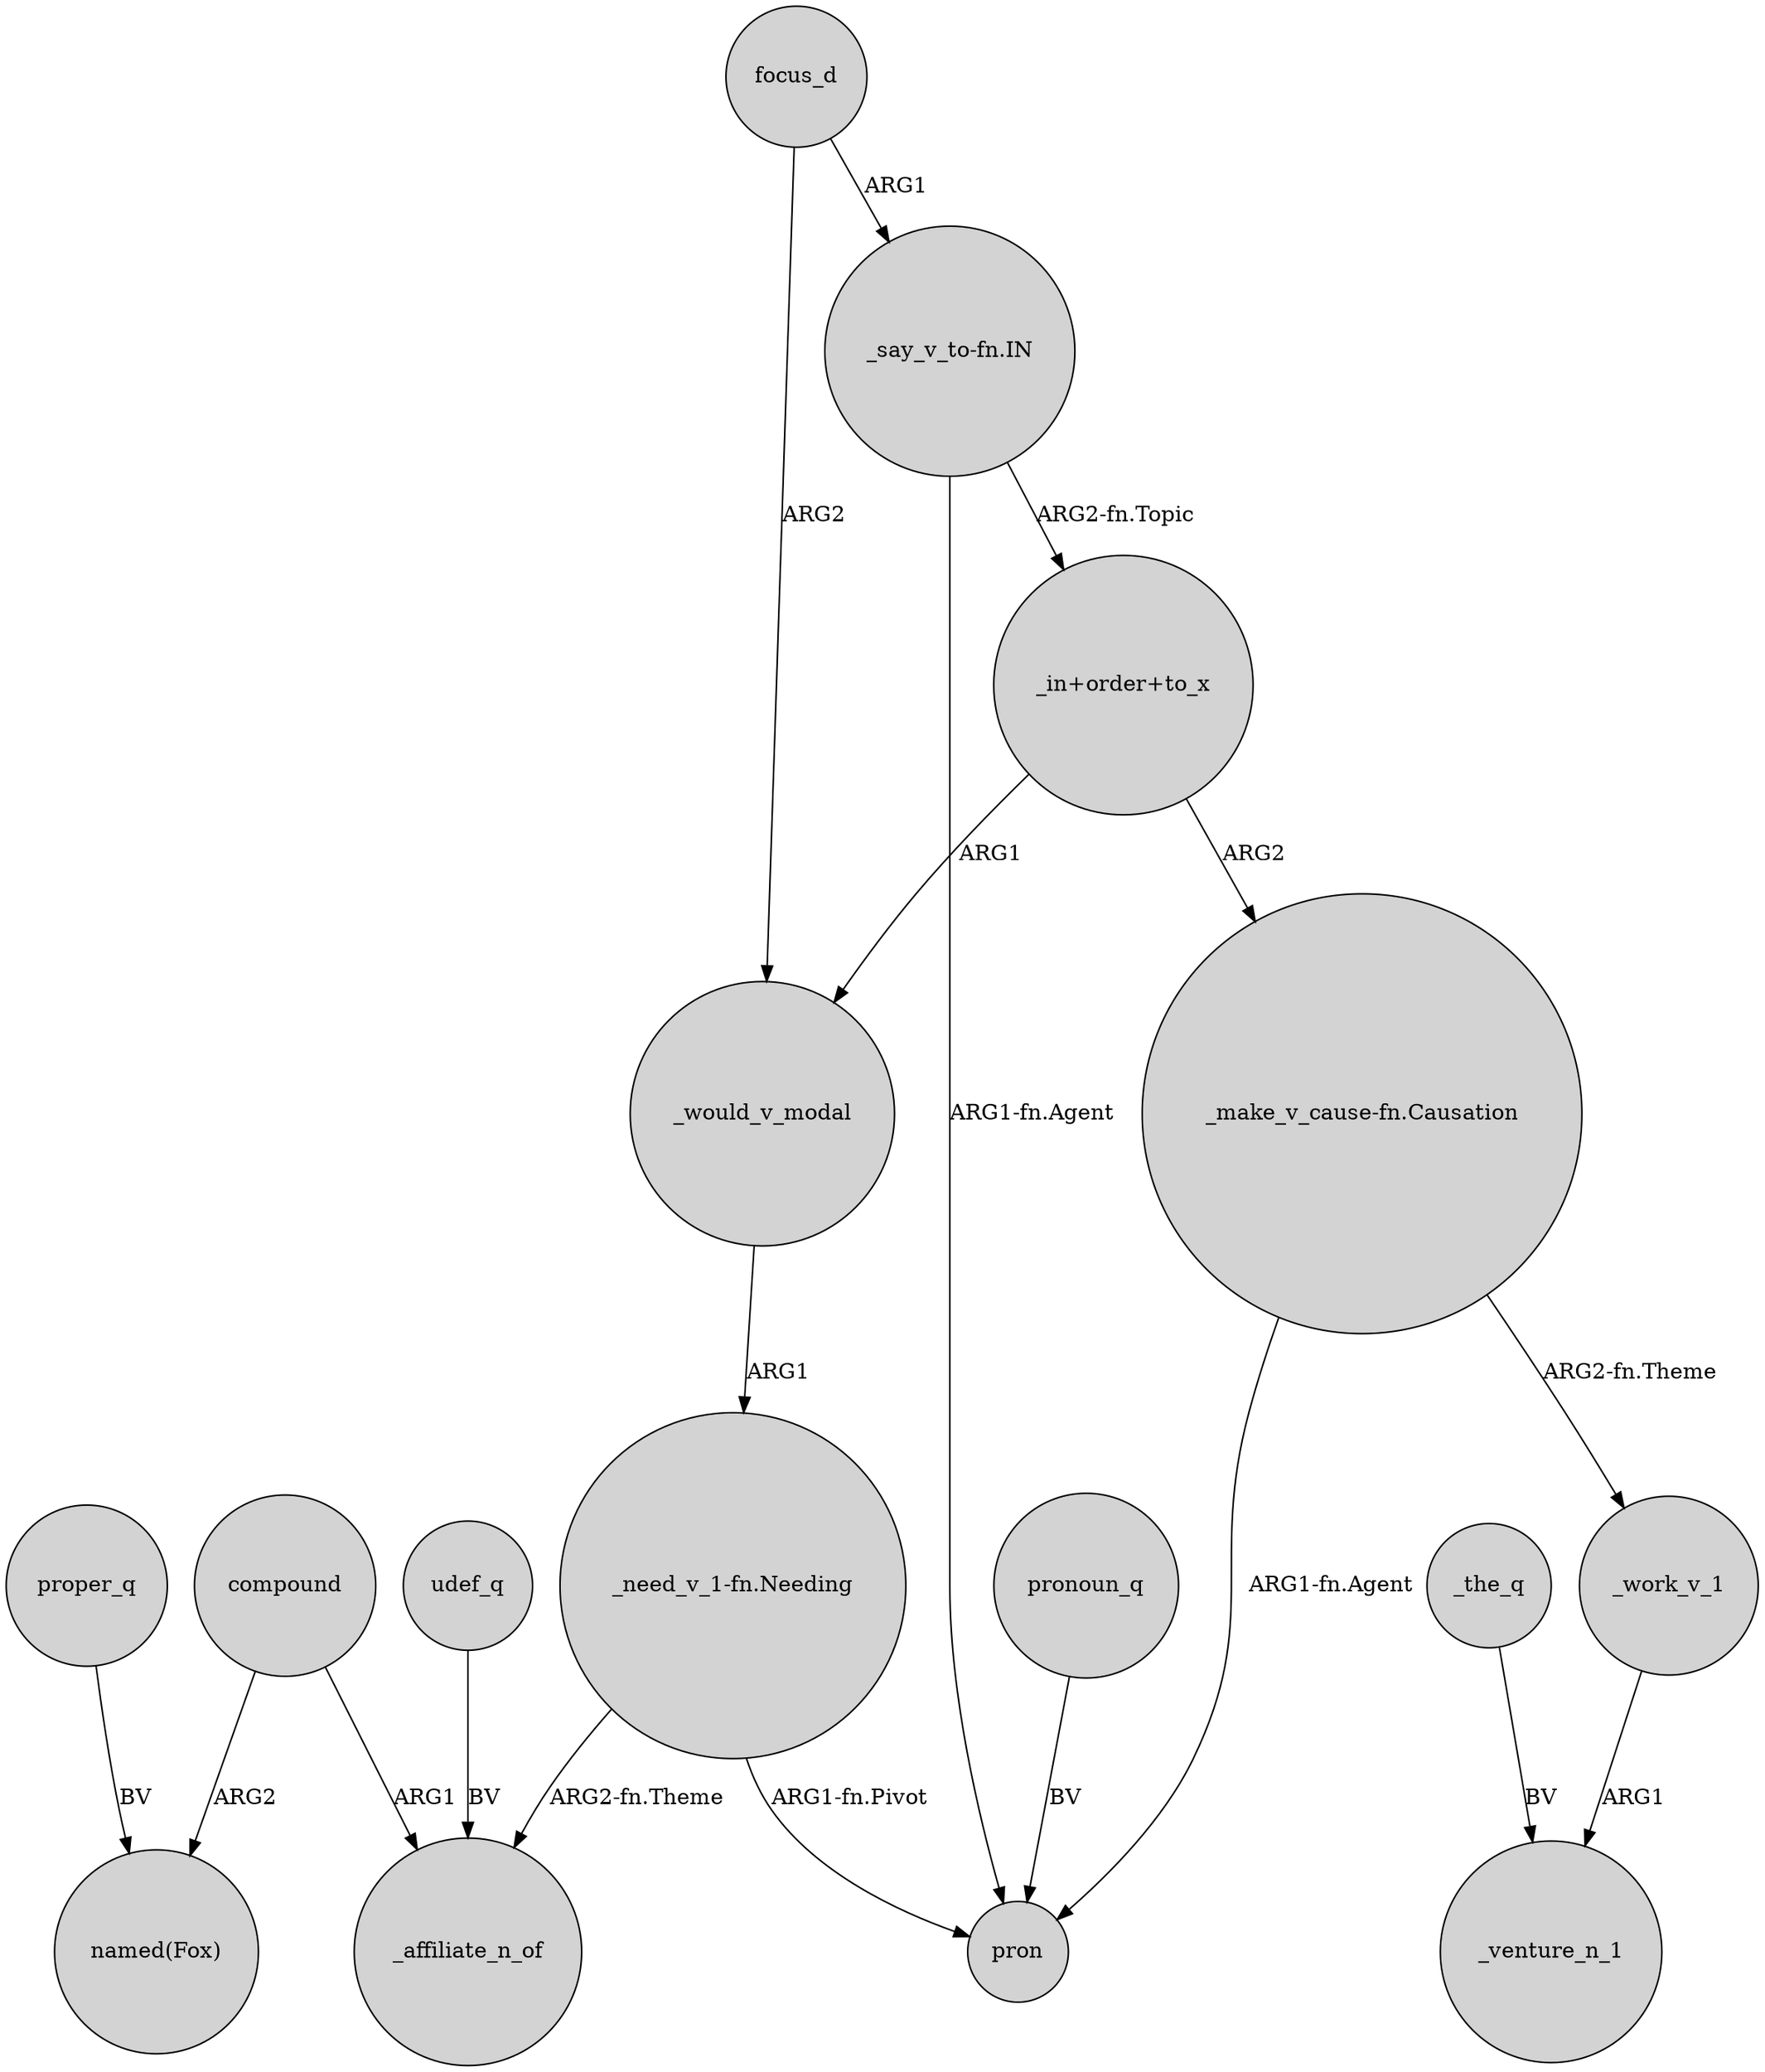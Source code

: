 digraph {
	node [shape=circle style=filled]
	"_make_v_cause-fn.Causation" -> pron [label="ARG1-fn.Agent"]
	focus_d -> _would_v_modal [label=ARG2]
	"_in+order+to_x" -> "_make_v_cause-fn.Causation" [label=ARG2]
	"_make_v_cause-fn.Causation" -> _work_v_1 [label="ARG2-fn.Theme"]
	"_need_v_1-fn.Needing" -> pron [label="ARG1-fn.Pivot"]
	proper_q -> "named(Fox)" [label=BV]
	"_say_v_to-fn.IN" -> pron [label="ARG1-fn.Agent"]
	_would_v_modal -> "_need_v_1-fn.Needing" [label=ARG1]
	compound -> _affiliate_n_of [label=ARG1]
	"_need_v_1-fn.Needing" -> _affiliate_n_of [label="ARG2-fn.Theme"]
	"_in+order+to_x" -> _would_v_modal [label=ARG1]
	_the_q -> _venture_n_1 [label=BV]
	"_say_v_to-fn.IN" -> "_in+order+to_x" [label="ARG2-fn.Topic"]
	_work_v_1 -> _venture_n_1 [label=ARG1]
	focus_d -> "_say_v_to-fn.IN" [label=ARG1]
	udef_q -> _affiliate_n_of [label=BV]
	compound -> "named(Fox)" [label=ARG2]
	pronoun_q -> pron [label=BV]
}
